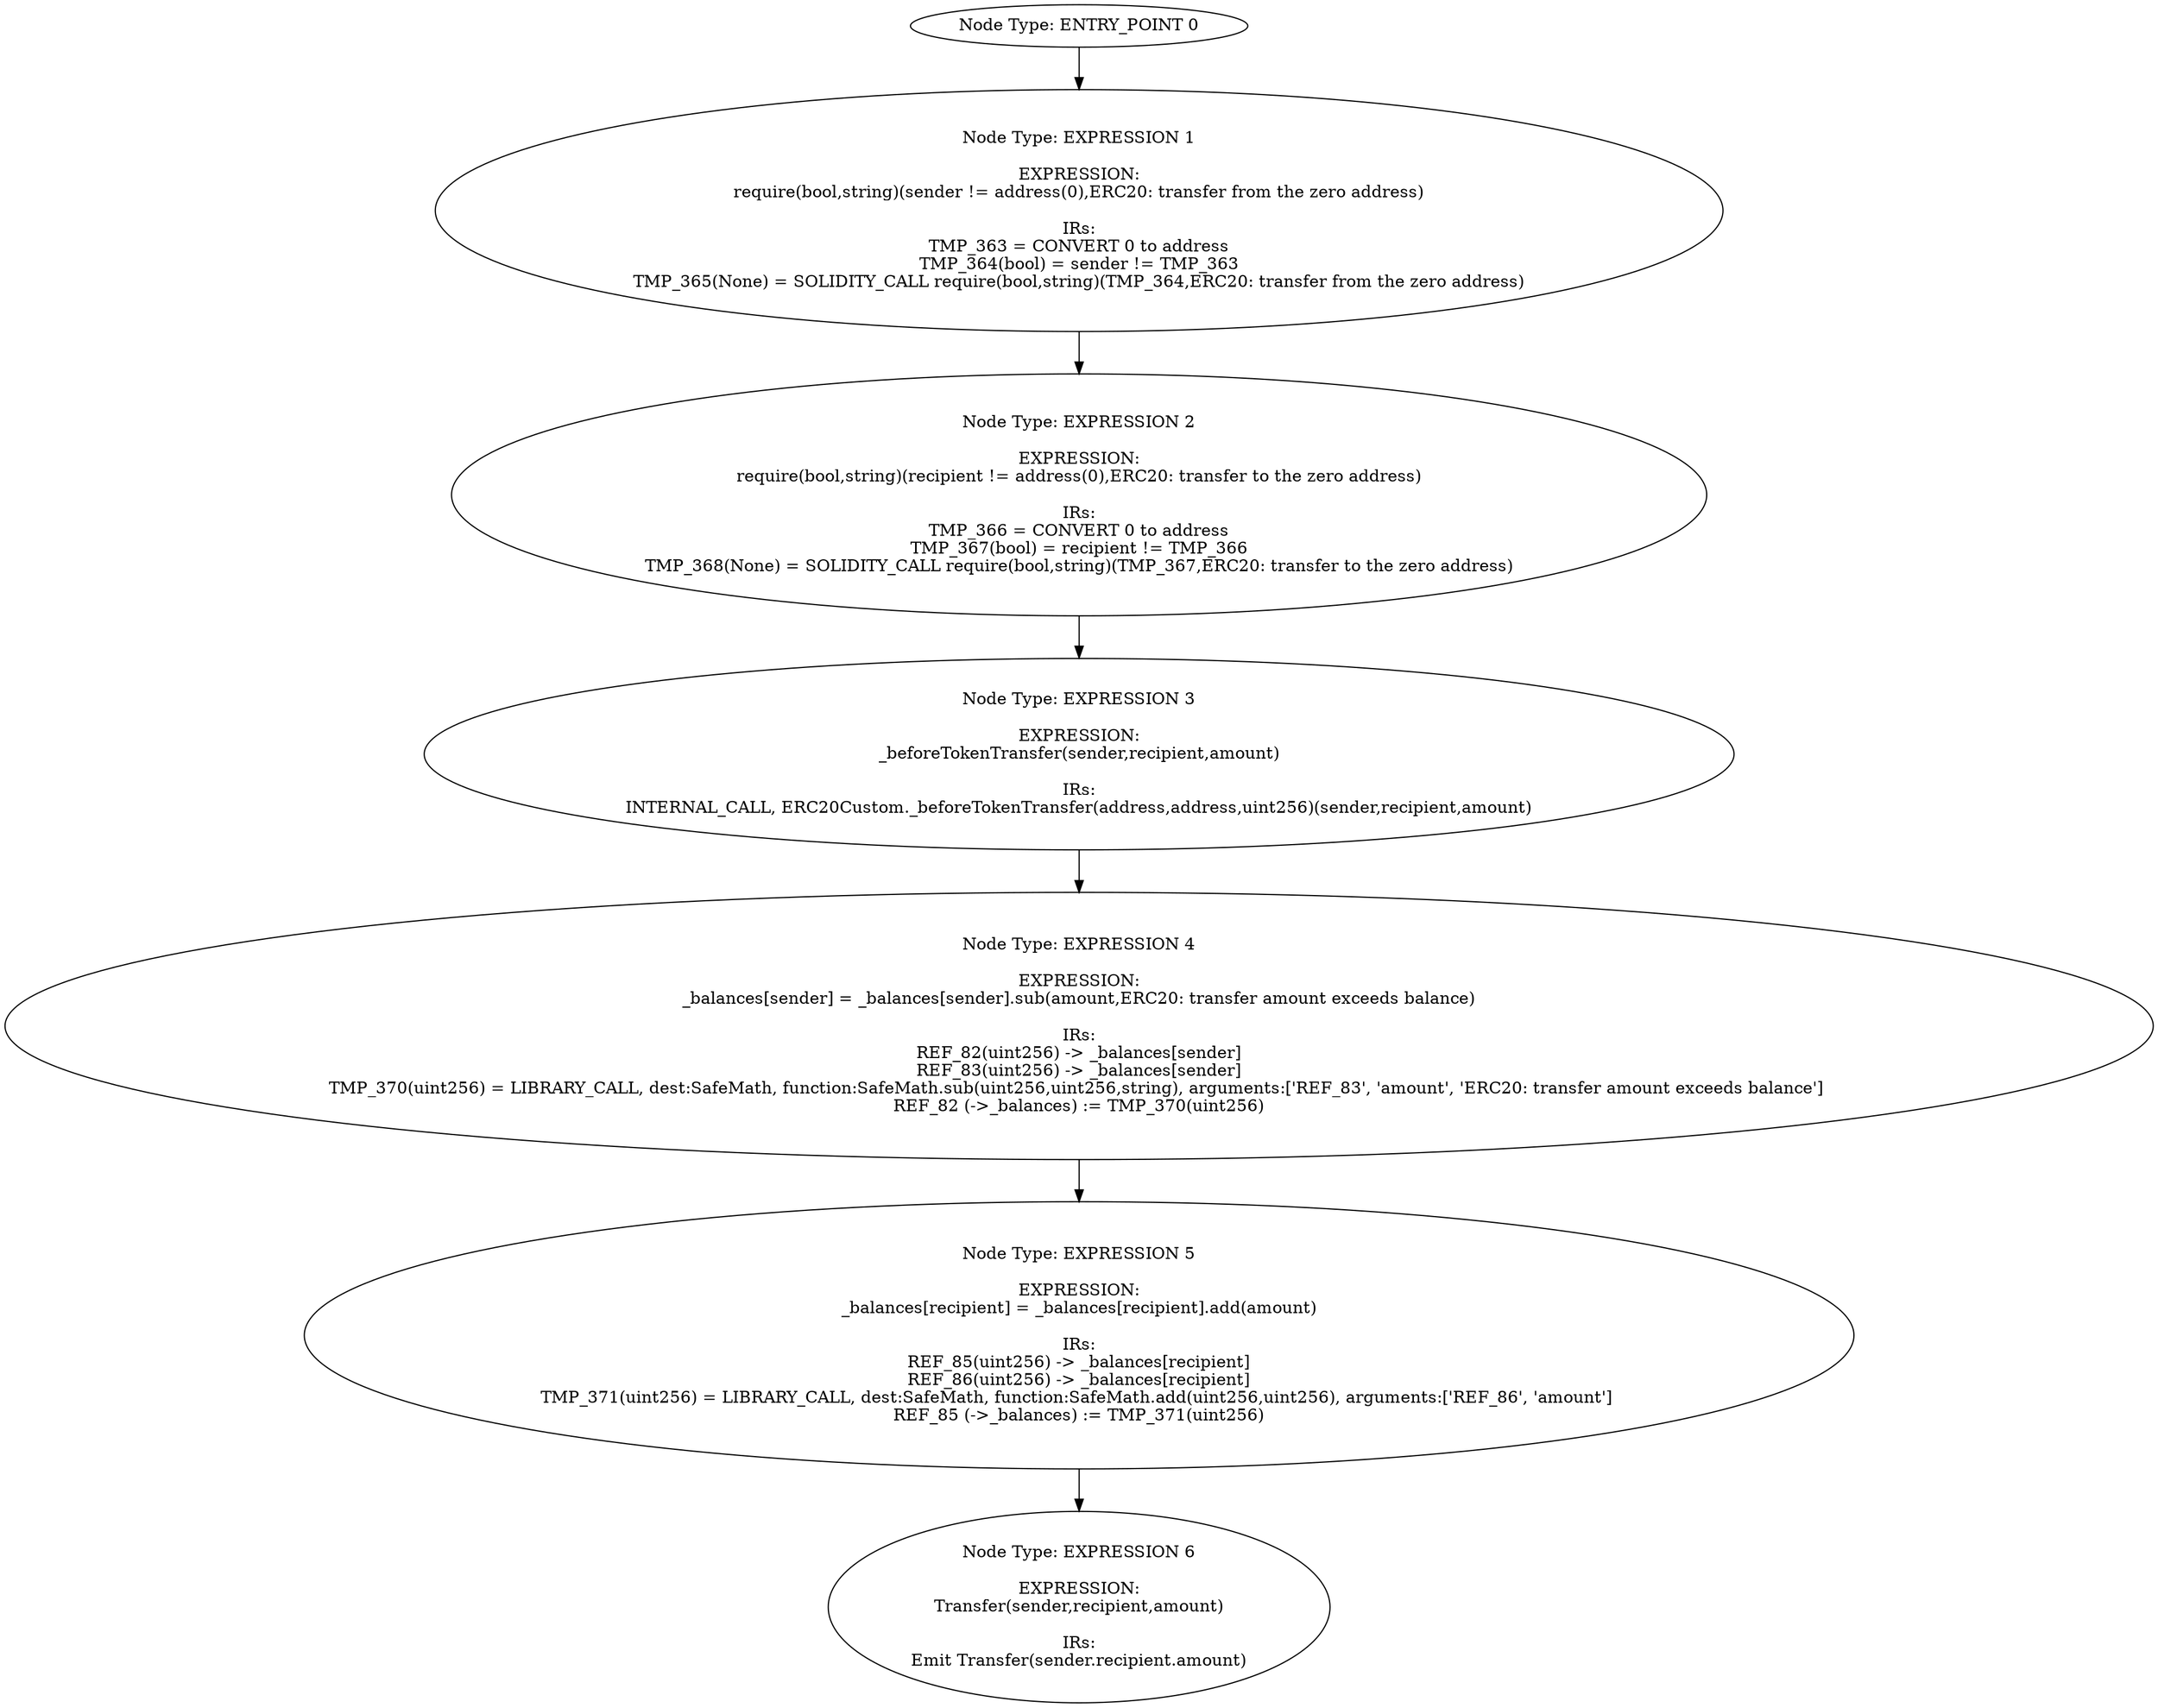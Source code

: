 digraph{
0[label="Node Type: ENTRY_POINT 0
"];
0->1;
1[label="Node Type: EXPRESSION 1

EXPRESSION:
require(bool,string)(sender != address(0),ERC20: transfer from the zero address)

IRs:
TMP_363 = CONVERT 0 to address
TMP_364(bool) = sender != TMP_363
TMP_365(None) = SOLIDITY_CALL require(bool,string)(TMP_364,ERC20: transfer from the zero address)"];
1->2;
2[label="Node Type: EXPRESSION 2

EXPRESSION:
require(bool,string)(recipient != address(0),ERC20: transfer to the zero address)

IRs:
TMP_366 = CONVERT 0 to address
TMP_367(bool) = recipient != TMP_366
TMP_368(None) = SOLIDITY_CALL require(bool,string)(TMP_367,ERC20: transfer to the zero address)"];
2->3;
3[label="Node Type: EXPRESSION 3

EXPRESSION:
_beforeTokenTransfer(sender,recipient,amount)

IRs:
INTERNAL_CALL, ERC20Custom._beforeTokenTransfer(address,address,uint256)(sender,recipient,amount)"];
3->4;
4[label="Node Type: EXPRESSION 4

EXPRESSION:
_balances[sender] = _balances[sender].sub(amount,ERC20: transfer amount exceeds balance)

IRs:
REF_82(uint256) -> _balances[sender]
REF_83(uint256) -> _balances[sender]
TMP_370(uint256) = LIBRARY_CALL, dest:SafeMath, function:SafeMath.sub(uint256,uint256,string), arguments:['REF_83', 'amount', 'ERC20: transfer amount exceeds balance'] 
REF_82 (->_balances) := TMP_370(uint256)"];
4->5;
5[label="Node Type: EXPRESSION 5

EXPRESSION:
_balances[recipient] = _balances[recipient].add(amount)

IRs:
REF_85(uint256) -> _balances[recipient]
REF_86(uint256) -> _balances[recipient]
TMP_371(uint256) = LIBRARY_CALL, dest:SafeMath, function:SafeMath.add(uint256,uint256), arguments:['REF_86', 'amount'] 
REF_85 (->_balances) := TMP_371(uint256)"];
5->6;
6[label="Node Type: EXPRESSION 6

EXPRESSION:
Transfer(sender,recipient,amount)

IRs:
Emit Transfer(sender.recipient.amount)"];
}
